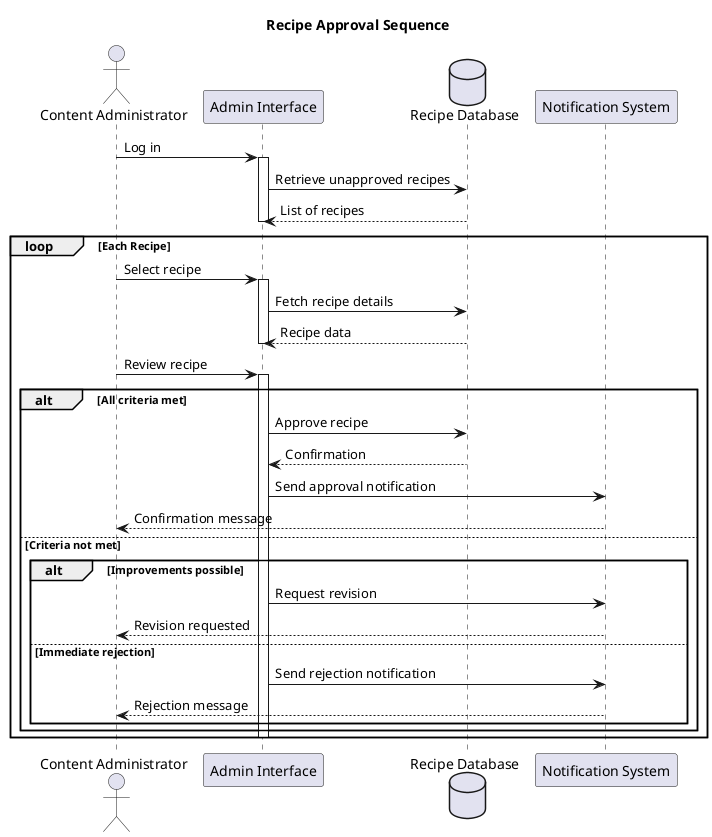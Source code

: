 @startuml
title Recipe Approval Sequence

actor "Content Administrator" as CA
participant "Admin Interface" as AI
database "Recipe Database" as DB
participant "Notification System" as NS

CA -> AI: Log in
activate AI

AI -> DB: Retrieve unapproved recipes
DB --> AI: List of recipes
deactivate AI

loop Each Recipe
  CA -> AI: Select recipe
  activate AI
  AI -> DB: Fetch recipe details
  DB --> AI: Recipe data
  deactivate AI
  
  CA -> AI: Review recipe
  activate AI
  
  alt All criteria met
    AI -> DB: Approve recipe
    DB --> AI: Confirmation
    AI -> NS: Send approval notification
    NS --> CA: Confirmation message
  else Criteria not met
    alt Improvements possible
      AI -> NS: Request revision
      NS --> CA: Revision requested
    else Immediate rejection
      AI -> NS: Send rejection notification
      NS --> CA: Rejection message
    end
  end
  deactivate AI
end

@enduml

